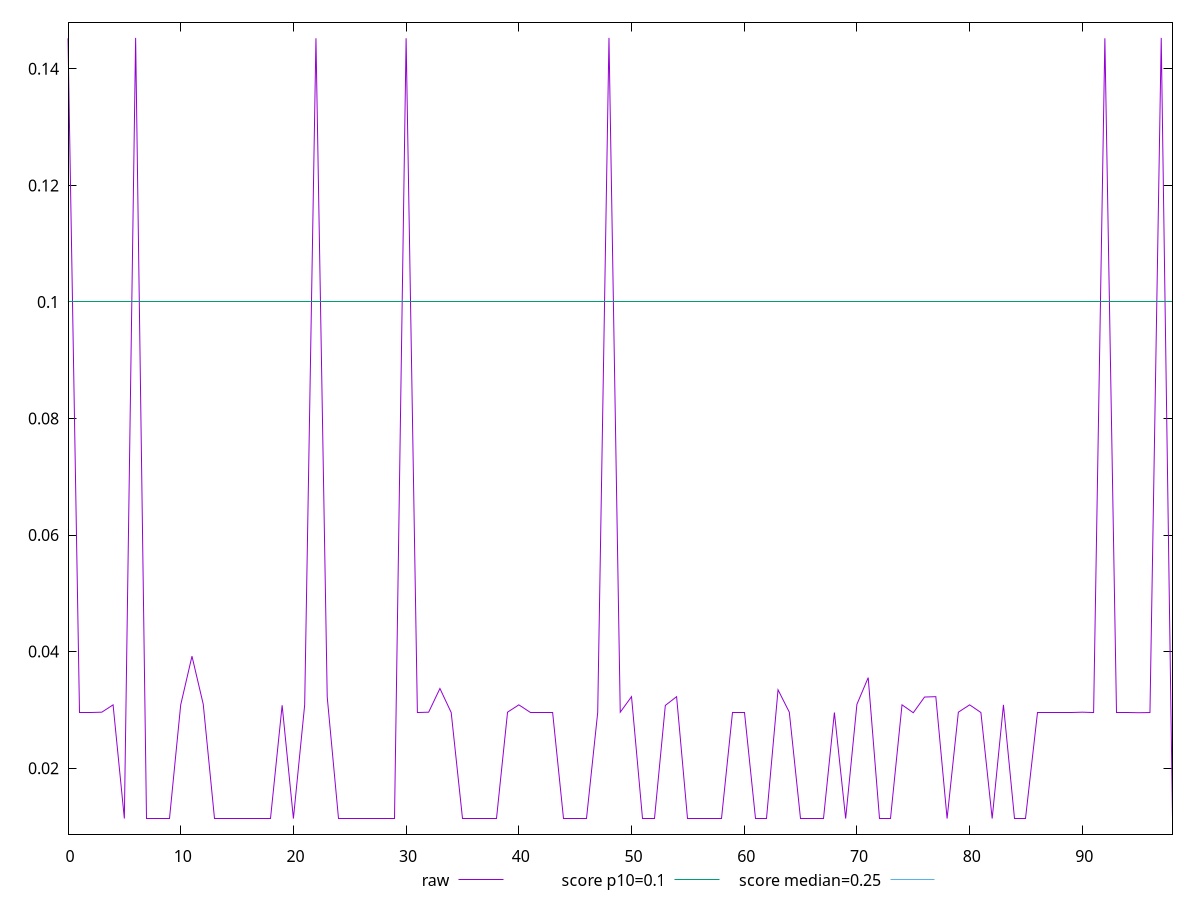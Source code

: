 reset

$raw <<EOF
0 0.14525024043189155
1 0.029541317092047797
2 0.029541317092047797
3 0.0295999108420478
4 0.0308596764670478
5 0.011352840529547797
6 0.14530883418189156
7 0.011352840529547797
8 0.011352840529547797
9 0.011352840529547797
10 0.0308596764670478
11 0.039209285842047796
12 0.0309548913107978
13 0.011352840529547797
14 0.011352840529547797
15 0.011352840529547797
16 0.011352840529547797
17 0.011352840529547797
18 0.011352840529547797
19 0.030786434279547796
20 0.011352840529547797
21 0.0308596764670478
22 0.14525024043189155
23 0.032200008498297794
24 0.011352840529547797
25 0.011352840529547797
26 0.011352840529547797
27 0.011352840529547797
28 0.011352840529547797
29 0.011352840529547797
30 0.14525024043189155
31 0.029541317092047797
32 0.0295999108420478
33 0.0336648522482978
34 0.029541317092047797
35 0.011352840529547797
36 0.011352840529547797
37 0.011352840529547797
38 0.011352840529547797
39 0.0295999108420478
40 0.0308596764670478
41 0.0295999108420478
42 0.0295999108420478
43 0.029541317092047797
44 0.011352840529547797
45 0.011352840529547797
46 0.011352840529547797
47 0.029541317092047797
48 0.14530883418189156
49 0.0295999108420478
50 0.0322634850607978
51 0.011352840529547797
52 0.011352840529547797
53 0.030762020217047797
54 0.0322634850607978
55 0.011352840529547797
56 0.011352840529547797
57 0.011352840529547797
58 0.011352840529547797
59 0.0295999108420478
60 0.0295999108420478
61 0.011352840529547797
62 0.011352840529547797
63 0.033435360060797795
64 0.0295999108420478
65 0.011352840529547797
66 0.011352840529547797
67 0.011352840529547797
68 0.029541317092047797
69 0.011352840529547797
70 0.0309548913107978
71 0.035532528029547795
72 0.011352840529547797
73 0.011352840529547797
74 0.0308596764670478
75 0.0295046959982978
76 0.032200008498297794
77 0.0322634850607978
78 0.011352840529547797
79 0.0295999108420478
80 0.0308596764670478
81 0.029541317092047797
82 0.011352840529547797
83 0.0308596764670478
84 0.011352840529547797
85 0.011352840529547797
86 0.0295999108420478
87 0.0295999108420478
88 0.029541317092047797
89 0.029541317092047797
90 0.0295999108420478
91 0.029541317092047797
92 0.14525024043189155
93 0.029541317092047797
94 0.029541317092047797
95 0.0295046959982978
96 0.029541317092047797
97 0.14530883418189156
98 0.011352840529547797
EOF

set key outside below
set xrange [0:98]
set yrange [0.008673720656500922:0.14798795405493842]
set trange [0.008673720656500922:0.14798795405493842]
set terminal svg size 640, 500 enhanced background rgb 'white'
set output "reports/report_00027_2021-02-24T12-40-31.850Z/cumulative-layout-shift/samples/card/raw/values.svg"

plot $raw title "raw" with line, \
     0.1 title "score p10=0.1", \
     0.25 title "score median=0.25"

reset
